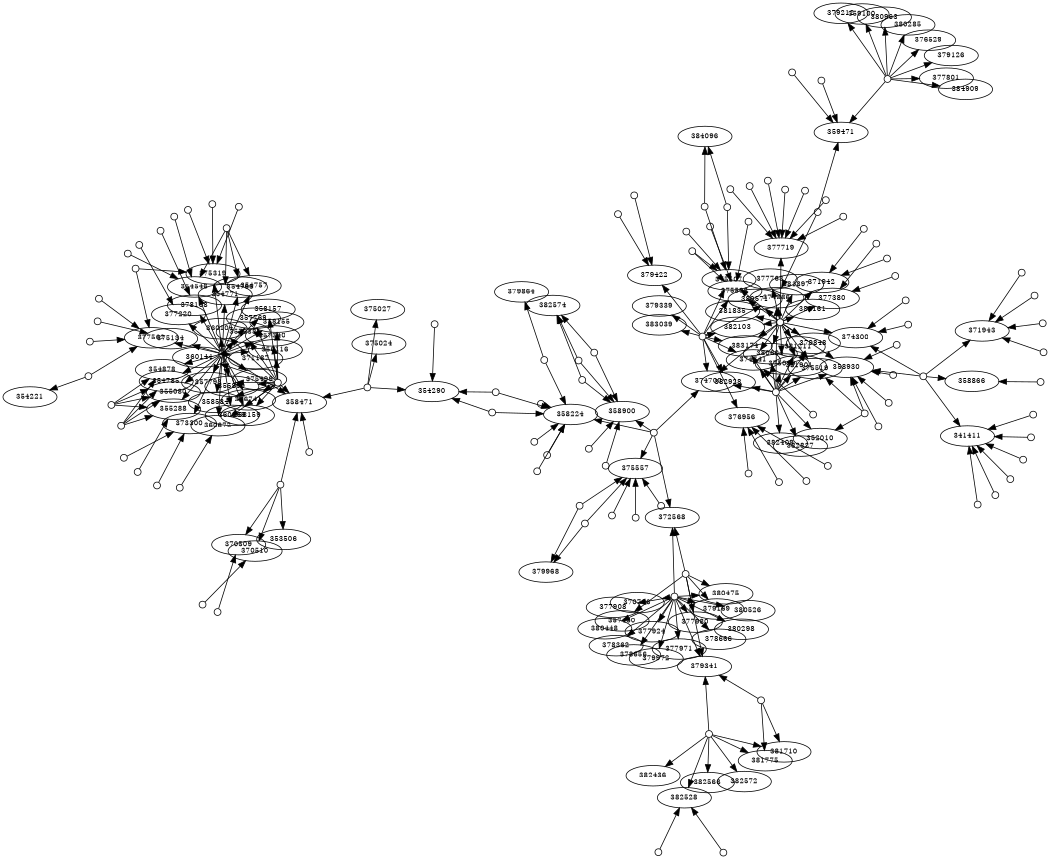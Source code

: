 digraph G  {
	layout=neato
	size="7,10"
	page="8.5,11"
	center=""
	node[width=.25,height=.375,fontsize=9]
	fcfpr1_1_2t_17 -> 341411;
	fcfpr1_1t_1 -> 341411;
	rdlfpr2_0_rdlt_4 -> 341411;
	fpfpr1_0_1t_1 -> 341411;
	fpfpr1_1_2t_11 -> 341411;
	rtafpr1_1_2t_28 -> 341411;
	rtafpr1_1_3t_6 -> 341411;
	rdlfpr1_1t_1 -> 358866;
	rtafpr1_1_3t_6 -> 358866;
	tmfpr1_1_3t_5 -> 358930;
	fcfpr1_1_3t_9 -> 358930;
	pcfpr1_1_3t_7 -> 358930;
	fpfpr1_1_3g_1 -> 358930;
	fpfpr1_1_3t_1 -> 358930;
	aufpr1_1_3t_1 -> 358930;
	rtafpr1_0_3g_1 -> 358930;
	rtafpr1_1_3t_6 -> 358930;
	msgfpr1_1_1g_12 -> 371943;
	rtafpr1_1_1g_8 -> 371943;
	rtafpr1_1_1t_35 -> 371943;
	rtafpr1_1_1t_45 -> 371943;
	rtafpr1_1_3t_6 -> 371943;
	tlfpr2_0_rdlg_2 -> 374300;
	fcfpr1_1_3t_8 -> 374300;
	fcfpr1_1_3t_9 -> 374300;
	rtafpr1_1_3t_6 -> 374300;
	fcfpr1_0_5g_1 -> 371942;
	fcfpr1_1_1t_19 -> 371942;
	fcfpr1_1_3t_9 -> 371942;
	fcfpr1_1_3t_9 -> 374700;
	tymsgfpr1_1_3t_3 -> 374700;
	fpfpr1_1_3t_1 -> 374700;
	rtafpr1_1_3t_7 -> 374700;
	fcfpr1_1_3g_2 -> 374741;
	fcfpr1_1_3t_9 -> 374741;
	fpfpr1_1_3t_1 -> 374741;
	rtafpr1_1_3t_7 -> 374741;
	fcfpr1_1_1t_18 -> 374886;
	fcfpr1_1_3t_9 -> 374886;
	fpfpr1_1_3t_1 -> 374886;
	rtafpr1_1_3t_7 -> 374886;
	fcfpr1_1_3t_9 -> 375039;
	fpfpr1_1_3t_1 -> 375039;
	fcfpr1_1_3t_42 -> 375507;
	fcfpr1_1_3t_9 -> 375507;
	rdlfpr2_0_rdlt_158 -> 375507;
	rtafpr1_1_3t_7 -> 375507;
	rtafpr1_1_3t_71 -> 375507;
	dbfpr1_1_3t_2 -> 375507;
	fcfpr1_1_3t_9 -> 375508;
	rdlfpr1_1g_13 -> 375508;
	rtafpr1_1_3t_7 -> 375508;
	rtafpr2_1_rdlg_1 -> 375508;
	dbfpr1_1_3t_2 -> 375508;
	fcfpr1_1_3t_9 -> 375519;
	fpfpr1_1_3g_1 -> 375519;
	fpfpr1_1_3t_1 -> 375519;
	fcfpr1_1_3t_9 -> 377380;
	rdlfpr1_1g_16 -> 377380;
	rdlfpr1_1t_100 -> 377380;
	fcfpr1_0_2g_1 -> 377719;
	fcfpr1_1_3t_10 -> 377719;
	fcfpr1_1_3t_7 -> 377719;
	fcfpr1_1_3t_9 -> 377719;
	rdlfpr2_0_rdlg_12 -> 377719;
	rdlfpr2_0_rdlt_108 -> 377719;
	rdlfpr2_0_rdlt_27 -> 377719;
	rdlfpr2_0_rdlt_30 -> 377719;
	fcfpr1_1_3t_9 -> 377763;
	fcfpr1_1_3t_9 -> 379848;
	fpfpr1_1_3t_1 -> 379848;
	fcfpr1_1_3t_9 -> 380571;
	fcfpr1_1_3t_9 -> 380604;
	fpfpr1_1_3t_1 -> 380604;
	fcfpr1_1_3t_9 -> 381211;
	fpfpr1_1_3t_1 -> 381211;
	fcfpr1_1_3t_9 -> 381835;
	fcfpr1_1_3t_9 -> 381897;
	fcfpr1_1_3t_9 -> 381901;
	fpfpr1_1_3t_1 -> 381901;
	fcfpr1_1_3t_9 -> 382103;
	rtafpr1_1_3t_7 -> 382103;
	fcfpr1_1_3t_9 -> 382161;
	fcfpr1_1_3t_9 -> 383174;
	fpfpr1_1_3t_1 -> 383174;
	rtafpr1_1_3t_7 -> 383174;
	fpfpr1_1_3g_1 -> 352010;
	fpfpr1_1_3t_1 -> 352010;
	fpfpr1_1_3t_1 -> 382409;
	fpfpr1_1_3t_1 -> 382827;
	fpfpr1_1_3t_1 -> 382928;
	rtafpr1_1_3t_7 -> 382928;
	tlfpr1_1_1t_5 -> 358224;
	tymsgfpr1_1_1t_23 -> 358224;
	tymsgfpr1_1_3t_3 -> 358224;
	rcfpr0_0_1t_9 -> 358224;
	rcfpr1_1_1t_5 -> 358224;
	odfpr0_0_1t_8 -> 358224;
	odfpr1_1_1t_6 -> 358224;
	ecdsgfpr1_1_1t_4 -> 358224;
	tymsgfpr1_1_1t_18 -> 358900;
	tymsgfpr1_1_3t_3 -> 358900;
	rcfpr1_1_1t_100 -> 358900;
	rcfpr1_1_1t_22 -> 358900;
	rcfpr1_1_1t_37 -> 358900;
	odfpr1_1_1t_21 -> 358900;
	tymsgfpr1_1_3t_3 -> 372568;
	rcfpr1_1_1t_30 -> 372568;
	odfpr1_1_1t_31 -> 372568;
	tlfpr1_1_1t_20 -> 375557;
	tymsgfpr1_1_1t_24 -> 375557;
	tymsgfpr1_1_3t_3 -> 375557;
	rcfpr1_1_1t_11 -> 375557;
	odfpr1_1_1t_9 -> 375557;
	ecdsgfpr1_1_1t_19 -> 375557;
	rtafpr1_1_1g_14 -> 376956;
	rtafpr1_1_1t_64 -> 376956;
	rtafpr1_1_2t_18 -> 376956;
	rtafpr1_1_3t_30 -> 376956;
	rtafpr1_1_3t_7 -> 376956;
	rtafpr1_1_3t_7 -> 379339;
	rtafpr1_1_1t_14 -> 379422;
	rtafpr1_1_1t_20 -> 379422;
	rtafpr1_1_3t_7 -> 379422;
	rtafpr1_1_3t_7 -> 383039;
	fcfpr1_1_1t_18 -> 359471;
	fcfpr2_0_1t_1 -> 359471;
	fcfpr2_0_1t_2 -> 359471;
	ccsfpr2_0_1t_99 -> 359471;
	fcfpr1_1_3t_42 -> 384096;
	rtafpr1_1_3t_71 -> 384096;
	tlfpr1_0_4g_4 -> 354290;
	rcfpr0_0_1t_9 -> 354290;
	odfpr0_0_1t_8 -> 354290;
	pagfpr1_1_1t_23 -> 354290;
	rcfpr1_1_1t_5 -> 379864;
	rcfpr1_1_1t_100 -> 382574;
	rcfpr1_1_1t_22 -> 382574;
	rcfpr1_1_1t_37 -> 382574;
	rcfpr1_1_1t_30 -> 370706;
	rcfpr1_1_1t_30 -> 377908;
	rcfpr1_1_1t_30 -> 377924;
	rcfpr1_1_1t_30 -> 377971;
	rcfpr1_1_1t_30 -> 377980;
	odfpr1_1_1t_31 -> 377980;
	rcfpr1_1_1t_30 -> 378362;
	rcfpr1_1_1t_30 -> 378656;
	rcfpr1_1_1t_30 -> 378666;
	rcfpr1_1_1t_30 -> 379169;
	odfpr1_1_1t_31 -> 379169;
	rcfpr1_1_1t_110 -> 379341;
	rcfpr1_1_1t_30 -> 379341;
	rcfpr1_1_1t_62 -> 379341;
	odfpr1_1_1t_31 -> 379341;
	rcfpr1_1_1t_30 -> 379972;
	rcfpr1_1_1t_30 -> 380298;
	rcfpr1_1_1t_30 -> 380448;
	rcfpr1_1_1t_30 -> 380475;
	odfpr1_1_1t_31 -> 380475;
	rcfpr1_1_1t_30 -> 380526;
	odfpr1_1_1t_31 -> 357430;
	rcfpr1_1_1t_11 -> 379968;
	odfpr1_1_1t_9 -> 379968;
	ccsfpr2_0_1t_99 -> 359100;
	ccsfpr2_0_1t_99 -> 376529;
	ccsfpr2_0_1t_99 -> 377801;
	ccsfpr2_0_1t_99 -> 379126;
	ccsfpr2_0_1t_99 -> 379212;
	ccsfpr2_0_1t_99 -> 380285;
	ccsfpr2_0_1t_99 -> 380963;
	ccsfpr2_0_1t_99 -> 384909;
	tlfpr1_0_4g_4 -> 358471;
	odfpr0_0_1t_7 -> 358471;
	odfpr1_0_1t_36 -> 358471;
	odfpr1_0_3t_18 -> 358471;
	odfpr1_0_3t_21 -> 358471;
	tlfpr1_0_4g_4 -> 375024;
	tlfpr1_0_4g_4 -> 375027;
	rcfpr1_1_1t_110 -> 381710;
	rcfpr1_1_1t_62 -> 381710;
	rcfpr1_1_1t_110 -> 381775;
	rcfpr1_1_1t_62 -> 381775;
	rcfpr1_1_1t_110 -> 382436;
	fcfpr1_1_3t_34 -> 382528;
	rcfpr1_1_1t_110 -> 382528;
	rtafpr1_1_3t_48 -> 382528;
	rcfpr1_1_1t_110 -> 382566;
	rcfpr1_1_1t_110 -> 382572;
	odfpr0_0_1t_7 -> 353506;
	rcfpr1_0_1t_35 -> 370509;
	odfpr0_0_1t_7 -> 370509;
	odfpr0_0_1t_7 -> 370510;
	odfpr1_0_1t_38 -> 370510;
	tlfpr1_0_4g_5 -> 354546;
	rcfpr1_1_1t_61 -> 354546;
	odfpr1_0_3t_18 -> 354546;
	odfpr1_0_3t_20 -> 354546;
	odfpr1_0_3t_18 -> 354757;
	odfpr1_0_3t_20 -> 354757;
	odfpr1_0_3t_18 -> 354766;
	odfpr1_0_3t_20 -> 354766;
	odfpr1_0_3t_18 -> 354771;
	odfpr1_0_3t_20 -> 354771;
	odfpr1_0_3t_18 -> 354785;
	odfpr1_0_3t_23 -> 354785;
	odfpr1_0_3t_24 -> 354785;
	odfpr1_0_3t_18 -> 354878;
	odfpr1_0_3t_23 -> 354878;
	odfpr1_0_3t_24 -> 354878;
	odfpr1_0_3t_18 -> 355080;
	odfpr1_0_3t_23 -> 355080;
	odfpr1_0_3t_24 -> 355080;
	odfpr1_0_3t_18 -> 355288;
	odfpr1_0_3t_23 -> 355288;
	odfpr1_0_3t_24 -> 355288;
	odfpr2_0_03t_13 -> 355288;
	odfpr1_0_3t_18 -> 355800;
	odfpr1_0_3t_21 -> 355800;
	odfpr1_0_3t_18 -> 356116;
	odfpr1_0_3t_21 -> 356116;
	odfpr1_0_3t_18 -> 356741;
	odfpr1_0_3t_21 -> 356741;
	odfpr1_0_3t_18 -> 357340;
	odfpr1_0_3t_21 -> 357340;
	odfpr1_0_3t_18 -> 357538;
	odfpr1_0_3t_21 -> 357538;
	odfpr1_0_3t_18 -> 357769;
	odfpr1_0_3t_21 -> 357769;
	odfpr1_0_3t_18 -> 357793;
	odfpr1_0_3t_21 -> 357793;
	odfpr1_0_3t_18 -> 358155;
	odfpr1_0_3t_21 -> 358155;
	odfpr1_0_3t_18 -> 358157;
	odfpr1_0_3t_21 -> 358157;
	odfpr1_0_3t_18 -> 358159;
	odfpr1_0_3t_21 -> 358159;
	odfpr1_0_3t_18 -> 358584;
	odfpr1_0_3t_21 -> 358584;
	odfpr1_0_3t_18 -> 360104;
	odfpr1_0_3t_21 -> 360104;
	odfpr1_0_3t_18 -> 360144;
	odfpr1_0_3t_21 -> 360144;
	odfpr1_0_3t_18 -> 360672;
	odfpr1_0_3t_21 -> 360672;
	odfpr1_0_3t_5 -> 360672;
	odfpr1_0_3t_18 -> 360839;
	odfpr1_0_3t_21 -> 360839;
	odfpr1_0_3t_18 -> 371187;
	tlfpr1_0_3g_5 -> 373300;
	odfpr1_0_3t_12 -> 373300;
	odfpr1_0_3t_18 -> 373300;
	odfpr1_0_3t_18 -> 375134;
	odfpr1_0_5t_18 -> 375134;
	rcfpr0_0_1t_10 -> 375319;
	odfpr1_0_3t_18 -> 375319;
	odfpr1_0_3t_36 -> 375319;
	odfpr1_0_5t_17 -> 375319;
	odfpr1_0_5t_19 -> 375319;
	odfpr1_0_3t_18 -> 375499;
	odfpr1_0_3t_18 -> 377220;
	odfpr1_0_5t_21 -> 377220;
	tlfpr1_0_3g_7 -> 377562;
	tlfpr1_1_1t_3 -> 377562;
	odfpr1_0_3t_18 -> 377562;
	odfpr1_0_3t_36 -> 377562;
	odfpr1_0_5t_20 -> 377562;
	odfpr1_0_3t_18 -> 378108;
	odfpr1_0_3t_6 -> 378108;
	odfpr1_0_5t_20 -> 354221;

	odfpr0_0_1t_7 [label="",shape=circle,height=0.12,width=0.12,fontsize=1];
	tlfpr1_0_3g_5 [label="",shape=circle,height=0.12,width=0.12,fontsize=1];
	odfpr0_0_1t_8 [label="",shape=circle,height=0.12,width=0.12,fontsize=1];
	rcfpr1_1_1t_61 [label="",shape=circle,height=0.12,width=0.12,fontsize=1];
	fcfpr1_1t_1 [label="",shape=circle,height=0.12,width=0.12,fontsize=1];
	odfpr1_0_3t_18 [label="",shape=circle,height=0.12,width=0.12,fontsize=1];
	tlfpr1_0_3g_7 [label="",shape=circle,height=0.12,width=0.12,fontsize=1];
	rcfpr1_1_1t_62 [label="",shape=circle,height=0.12,width=0.12,fontsize=1];
	ccsfpr2_0_1t_99 [label="",shape=circle,height=0.12,width=0.12,fontsize=1];
	tymsgfpr1_1_3t_3 [label="",shape=circle,height=0.12,width=0.12,fontsize=1];
	rcfpr0_0_1t_9 [label="",shape=circle,height=0.12,width=0.12,fontsize=1];
	rtafpr1_1_1t_14 [label="",shape=circle,height=0.12,width=0.12,fontsize=1];
	rtafpr1_1_3t_30 [label="",shape=circle,height=0.12,width=0.12,fontsize=1];
	rcfpr1_1_1t_110 [label="",shape=circle,height=0.12,width=0.12,fontsize=1];
	dbfpr1_1_3t_2 [label="",shape=circle,height=0.12,width=0.12,fontsize=1];
	rtafpr1_1_1g_8 [label="",shape=circle,height=0.12,width=0.12,fontsize=1];
	rcfpr1_1_1t_30 [label="",shape=circle,height=0.12,width=0.12,fontsize=1];
	tlfpr1_1_1t_20 [label="",shape=circle,height=0.12,width=0.12,fontsize=1];
	rtafpr1_1_1t_64 [label="",shape=circle,height=0.12,width=0.12,fontsize=1];
	tlfpr2_0_rdlg_2 [label="",shape=circle,height=0.12,width=0.12,fontsize=1];
	rtafpr1_1_2t_28 [label="",shape=circle,height=0.12,width=0.12,fontsize=1];
	tlfpr1_1_1t_3 [label="",shape=circle,height=0.12,width=0.12,fontsize=1];
	odfpr1_1_1t_6 [label="",shape=circle,height=0.12,width=0.12,fontsize=1];
	fpfpr1_1_3t_1 [label="",shape=circle,height=0.12,width=0.12,fontsize=1];
	aufpr1_1_3t_1 [label="",shape=circle,height=0.12,width=0.12,fontsize=1];
	fcfpr1_1_3t_34 [label="",shape=circle,height=0.12,width=0.12,fontsize=1];
	rcfpr1_1_1t_5 [label="",shape=circle,height=0.12,width=0.12,fontsize=1];
	fcfpr1_1_1t_18 [label="",shape=circle,height=0.12,width=0.12,fontsize=1];
	odfpr1_0_3t_36 [label="",shape=circle,height=0.12,width=0.12,fontsize=1];
	tlfpr1_1_1t_5 [label="",shape=circle,height=0.12,width=0.12,fontsize=1];
	fcfpr1_1_1t_19 [label="",shape=circle,height=0.12,width=0.12,fontsize=1];
	odfpr1_1_1t_9 [label="",shape=circle,height=0.12,width=0.12,fontsize=1];
	fcfpr1_1_3t_7 [label="",shape=circle,height=0.12,width=0.12,fontsize=1];
	rcfpr1_1_1t_37 [label="",shape=circle,height=0.12,width=0.12,fontsize=1];
	fcfpr1_1_3t_8 [label="",shape=circle,height=0.12,width=0.12,fontsize=1];
	odfpr1_1_1t_21 [label="",shape=circle,height=0.12,width=0.12,fontsize=1];
	fcfpr1_1_3t_9 [label="",shape=circle,height=0.12,width=0.12,fontsize=1];
	rdlfpr2_0_rdlt_27 [label="",shape=circle,height=0.12,width=0.12,fontsize=1];
	fcfpr1_1_3g_2 [label="",shape=circle,height=0.12,width=0.12,fontsize=1];
	rtafpr1_1_1t_35 [label="",shape=circle,height=0.12,width=0.12,fontsize=1];
	odfpr1_0_5t_20 [label="",shape=circle,height=0.12,width=0.12,fontsize=1];
	fpfpr1_1_3g_1 [label="",shape=circle,height=0.12,width=0.12,fontsize=1];
	odfpr1_0_5t_21 [label="",shape=circle,height=0.12,width=0.12,fontsize=1];
	fpfpr1_1_2t_11 [label="",shape=circle,height=0.12,width=0.12,fontsize=1];
	ecdsgfpr1_1_1t_19 [label="",shape=circle,height=0.12,width=0.12,fontsize=1];
	odfpr1_0_1t_36 [label="",shape=circle,height=0.12,width=0.12,fontsize=1];
	rtafpr1_1_1g_14 [label="",shape=circle,height=0.12,width=0.12,fontsize=1];
	tymsgfpr1_1_1t_23 [label="",shape=circle,height=0.12,width=0.12,fontsize=1];
	tymsgfpr1_1_1t_24 [label="",shape=circle,height=0.12,width=0.12,fontsize=1];
	odfpr1_0_1t_38 [label="",shape=circle,height=0.12,width=0.12,fontsize=1];
	fcfpr1_0_2g_1 [label="",shape=circle,height=0.12,width=0.12,fontsize=1];
	rdlfpr1_1t_1 [label="",shape=circle,height=0.12,width=0.12,fontsize=1];
	rcfpr0_0_1t_10 [label="",shape=circle,height=0.12,width=0.12,fontsize=1];
	rcfpr1_1_1t_100 [label="",shape=circle,height=0.12,width=0.12,fontsize=1];
	rdlfpr2_0_rdlt_108 [label="",shape=circle,height=0.12,width=0.12,fontsize=1];
	pcfpr1_1_3t_7 [label="",shape=circle,height=0.12,width=0.12,fontsize=1];
	odfpr1_0_3t_20 [label="",shape=circle,height=0.12,width=0.12,fontsize=1];
	ecdsgfpr1_1_1t_4 [label="",shape=circle,height=0.12,width=0.12,fontsize=1];
	tmfpr1_1_3t_5 [label="",shape=circle,height=0.12,width=0.12,fontsize=1];
	odfpr1_0_3t_21 [label="",shape=circle,height=0.12,width=0.12,fontsize=1];
	fpfpr1_0_1t_1 [label="",shape=circle,height=0.12,width=0.12,fontsize=1];
	odfpr1_0_3t_23 [label="",shape=circle,height=0.12,width=0.12,fontsize=1];
	rcfpr1_1_1t_22 [label="",shape=circle,height=0.12,width=0.12,fontsize=1];
	pagfpr1_1_1t_23 [label="",shape=circle,height=0.12,width=0.12,fontsize=1];
	rtafpr1_1_3t_71 [label="",shape=circle,height=0.12,width=0.12,fontsize=1];
	rtafpr1_1_2t_18 [label="",shape=circle,height=0.12,width=0.12,fontsize=1];
	rdlfpr2_0_rdlt_158 [label="",shape=circle,height=0.12,width=0.12,fontsize=1];
	rtafpr1_1_3t_6 [label="",shape=circle,height=0.12,width=0.12,fontsize=1];
	odfpr1_0_3t_24 [label="",shape=circle,height=0.12,width=0.12,fontsize=1];
	rtafpr1_1_3t_7 [label="",shape=circle,height=0.12,width=0.12,fontsize=1];
	rtafpr1_0_3g_1 [label="",shape=circle,height=0.12,width=0.12,fontsize=1];
	rtafpr1_1_1t_20 [label="",shape=circle,height=0.12,width=0.12,fontsize=1];
	rdlfpr1_1g_13 [label="",shape=circle,height=0.12,width=0.12,fontsize=1];
	rcfpr1_0_1t_35 [label="",shape=circle,height=0.12,width=0.12,fontsize=1];
	fcfpr1_1_2t_17 [label="",shape=circle,height=0.12,width=0.12,fontsize=1];
	rtafpr2_1_rdlg_1 [label="",shape=circle,height=0.12,width=0.12,fontsize=1];
	rdlfpr2_0_rdlt_4 [label="",shape=circle,height=0.12,width=0.12,fontsize=1];
	rdlfpr1_1g_16 [label="",shape=circle,height=0.12,width=0.12,fontsize=1];
	fcfpr2_0_1t_1 [label="",shape=circle,height=0.12,width=0.12,fontsize=1];
	fcfpr2_0_1t_2 [label="",shape=circle,height=0.12,width=0.12,fontsize=1];
	rdlfpr1_1t_100 [label="",shape=circle,height=0.12,width=0.12,fontsize=1];
	msgfpr1_1_1g_12 [label="",shape=circle,height=0.12,width=0.12,fontsize=1];
	rdlfpr2_0_rdlt_30 [label="",shape=circle,height=0.12,width=0.12,fontsize=1];
	odfpr1_0_3t_5 [label="",shape=circle,height=0.12,width=0.12,fontsize=1];
	tlfpr1_0_4g_4 [label="",shape=circle,height=0.12,width=0.12,fontsize=1];
	fcfpr1_1_3t_42 [label="",shape=circle,height=0.12,width=0.12,fontsize=1];
	odfpr1_0_3t_6 [label="",shape=circle,height=0.12,width=0.12,fontsize=1];
	tlfpr1_0_4g_5 [label="",shape=circle,height=0.12,width=0.12,fontsize=1];
	rtafpr1_1_3t_48 [label="",shape=circle,height=0.12,width=0.12,fontsize=1];
	odfpr1_0_5t_17 [label="",shape=circle,height=0.12,width=0.12,fontsize=1];
	odfpr1_0_5t_18 [label="",shape=circle,height=0.12,width=0.12,fontsize=1];
	tymsgfpr1_1_1t_18 [label="",shape=circle,height=0.12,width=0.12,fontsize=1];
	odfpr1_0_5t_19 [label="",shape=circle,height=0.12,width=0.12,fontsize=1];
	fcfpr1_1_3t_10 [label="",shape=circle,height=0.12,width=0.12,fontsize=1];
	fcfpr1_0_5g_1 [label="",shape=circle,height=0.12,width=0.12,fontsize=1];
	odfpr1_0_3t_12 [label="",shape=circle,height=0.12,width=0.12,fontsize=1];
	odfpr2_0_03t_13 [label="",shape=circle,height=0.12,width=0.12,fontsize=1];
	rcfpr1_1_1t_11 [label="",shape=circle,height=0.12,width=0.12,fontsize=1];
	odfpr1_1_1t_31 [label="",shape=circle,height=0.12,width=0.12,fontsize=1];
	rdlfpr2_0_rdlg_12 [label="",shape=circle,height=0.12,width=0.12,fontsize=1];
	rtafpr1_1_1t_45 [label="",shape=circle,height=0.12,width=0.12,fontsize=1];
}
